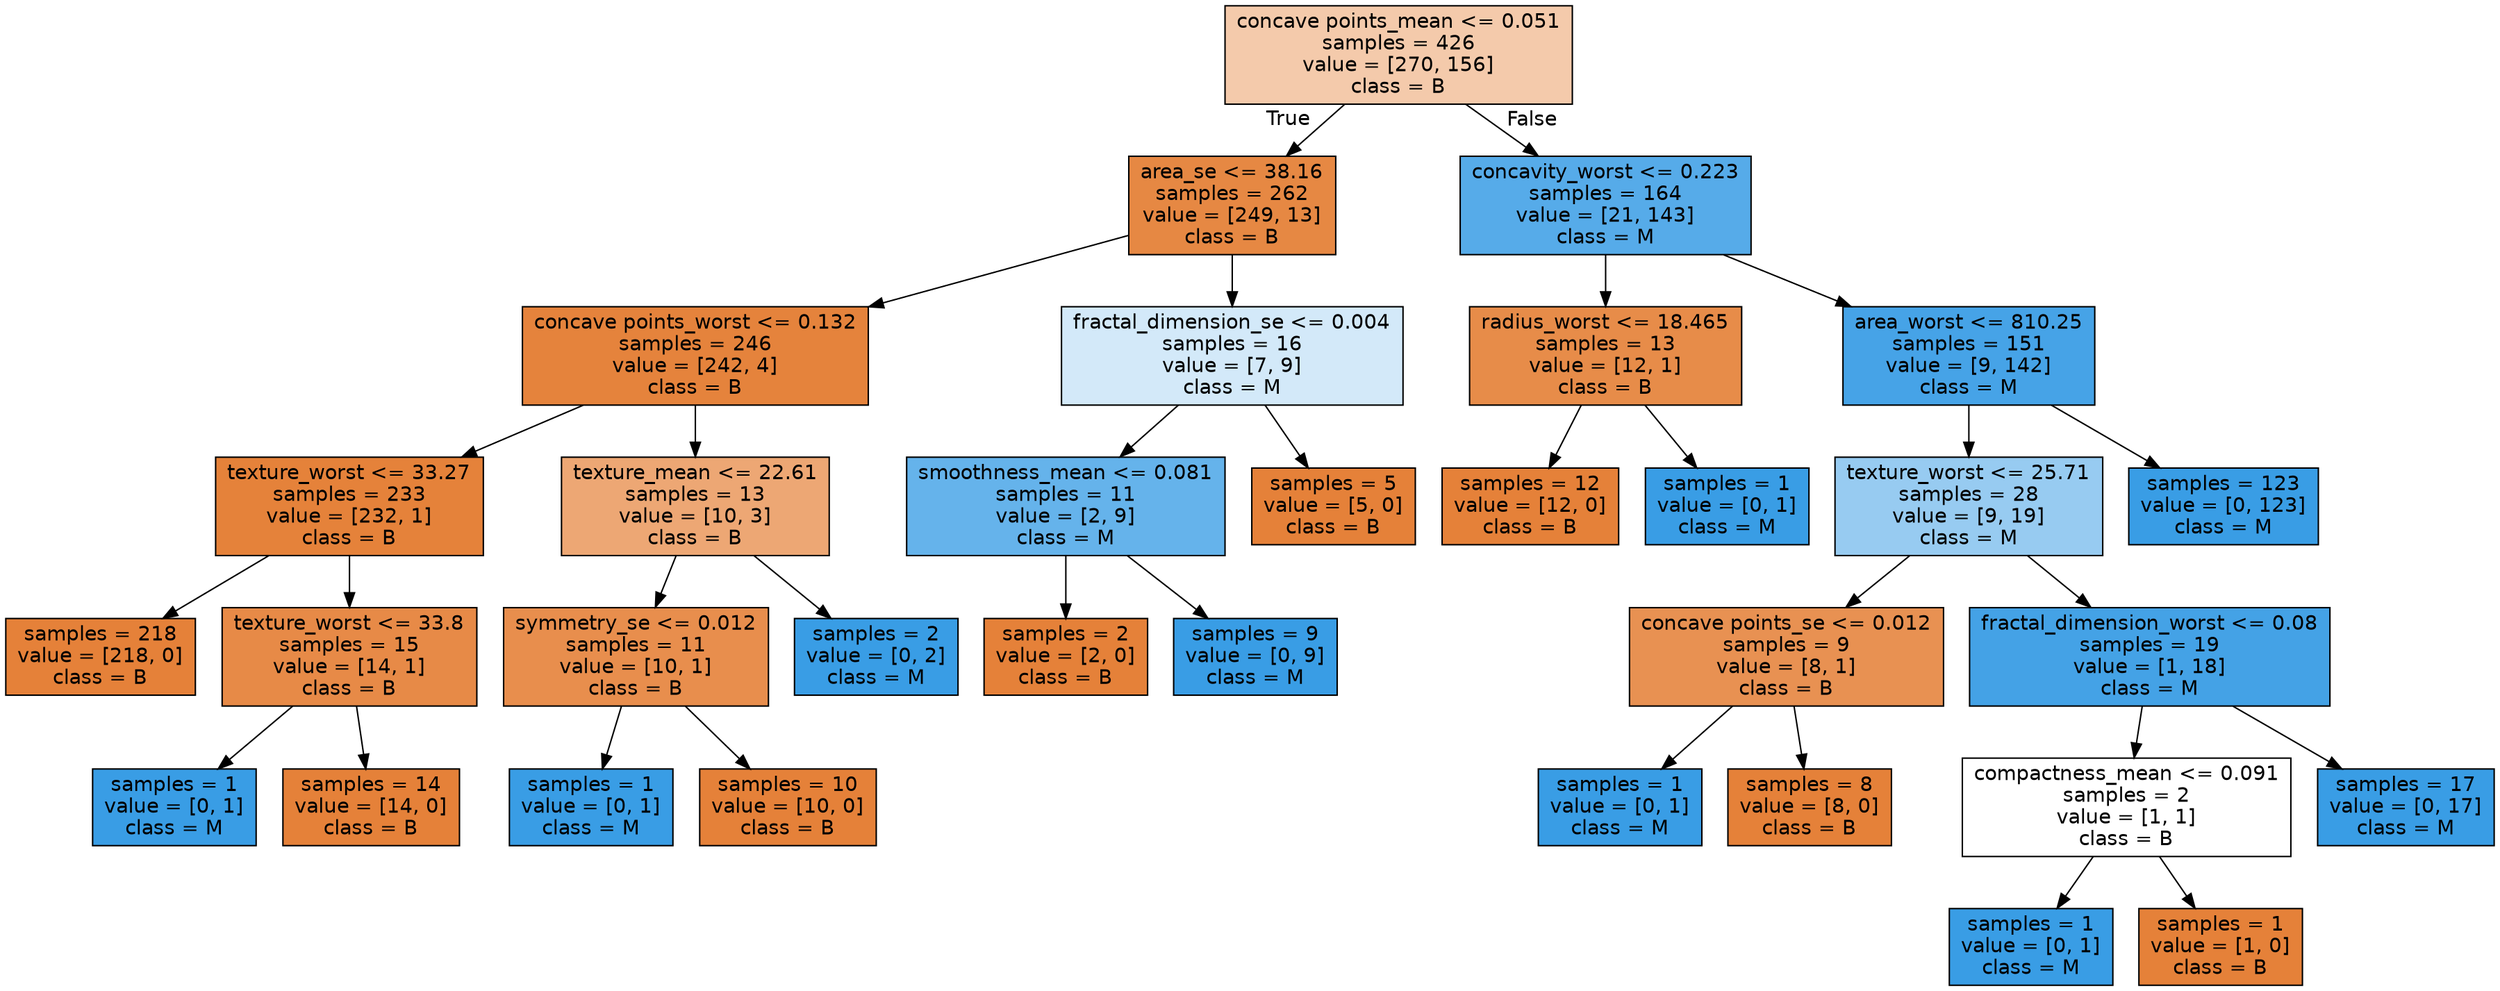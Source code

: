 digraph Tree {
node [shape=box, style="filled", color="black", fontname="helvetica"] ;
edge [fontname="helvetica"] ;
0 [label="concave points_mean <= 0.051\nsamples = 426\nvalue = [270, 156]\nclass = B", fillcolor="#f4caab"] ;
1 [label="area_se <= 38.16\nsamples = 262\nvalue = [249, 13]\nclass = B", fillcolor="#e68843"] ;
0 -> 1 [labeldistance=2.5, labelangle=45, headlabel="True"] ;
2 [label="concave points_worst <= 0.132\nsamples = 246\nvalue = [242, 4]\nclass = B", fillcolor="#e5833c"] ;
1 -> 2 ;
3 [label="texture_worst <= 33.27\nsamples = 233\nvalue = [232, 1]\nclass = B", fillcolor="#e5823a"] ;
2 -> 3 ;
4 [label="samples = 218\nvalue = [218, 0]\nclass = B", fillcolor="#e58139"] ;
3 -> 4 ;
5 [label="texture_worst <= 33.8\nsamples = 15\nvalue = [14, 1]\nclass = B", fillcolor="#e78a47"] ;
3 -> 5 ;
6 [label="samples = 1\nvalue = [0, 1]\nclass = M", fillcolor="#399de5"] ;
5 -> 6 ;
7 [label="samples = 14\nvalue = [14, 0]\nclass = B", fillcolor="#e58139"] ;
5 -> 7 ;
8 [label="texture_mean <= 22.61\nsamples = 13\nvalue = [10, 3]\nclass = B", fillcolor="#eda774"] ;
2 -> 8 ;
9 [label="symmetry_se <= 0.012\nsamples = 11\nvalue = [10, 1]\nclass = B", fillcolor="#e88e4d"] ;
8 -> 9 ;
10 [label="samples = 1\nvalue = [0, 1]\nclass = M", fillcolor="#399de5"] ;
9 -> 10 ;
11 [label="samples = 10\nvalue = [10, 0]\nclass = B", fillcolor="#e58139"] ;
9 -> 11 ;
12 [label="samples = 2\nvalue = [0, 2]\nclass = M", fillcolor="#399de5"] ;
8 -> 12 ;
13 [label="fractal_dimension_se <= 0.004\nsamples = 16\nvalue = [7, 9]\nclass = M", fillcolor="#d3e9f9"] ;
1 -> 13 ;
14 [label="smoothness_mean <= 0.081\nsamples = 11\nvalue = [2, 9]\nclass = M", fillcolor="#65b3eb"] ;
13 -> 14 ;
15 [label="samples = 2\nvalue = [2, 0]\nclass = B", fillcolor="#e58139"] ;
14 -> 15 ;
16 [label="samples = 9\nvalue = [0, 9]\nclass = M", fillcolor="#399de5"] ;
14 -> 16 ;
17 [label="samples = 5\nvalue = [5, 0]\nclass = B", fillcolor="#e58139"] ;
13 -> 17 ;
18 [label="concavity_worst <= 0.223\nsamples = 164\nvalue = [21, 143]\nclass = M", fillcolor="#56abe9"] ;
0 -> 18 [labeldistance=2.5, labelangle=-45, headlabel="False"] ;
19 [label="radius_worst <= 18.465\nsamples = 13\nvalue = [12, 1]\nclass = B", fillcolor="#e78c49"] ;
18 -> 19 ;
20 [label="samples = 12\nvalue = [12, 0]\nclass = B", fillcolor="#e58139"] ;
19 -> 20 ;
21 [label="samples = 1\nvalue = [0, 1]\nclass = M", fillcolor="#399de5"] ;
19 -> 21 ;
22 [label="area_worst <= 810.25\nsamples = 151\nvalue = [9, 142]\nclass = M", fillcolor="#46a3e7"] ;
18 -> 22 ;
23 [label="texture_worst <= 25.71\nsamples = 28\nvalue = [9, 19]\nclass = M", fillcolor="#97cbf1"] ;
22 -> 23 ;
24 [label="concave points_se <= 0.012\nsamples = 9\nvalue = [8, 1]\nclass = B", fillcolor="#e89152"] ;
23 -> 24 ;
25 [label="samples = 1\nvalue = [0, 1]\nclass = M", fillcolor="#399de5"] ;
24 -> 25 ;
26 [label="samples = 8\nvalue = [8, 0]\nclass = B", fillcolor="#e58139"] ;
24 -> 26 ;
27 [label="fractal_dimension_worst <= 0.08\nsamples = 19\nvalue = [1, 18]\nclass = M", fillcolor="#44a2e6"] ;
23 -> 27 ;
28 [label="compactness_mean <= 0.091\nsamples = 2\nvalue = [1, 1]\nclass = B", fillcolor="#ffffff"] ;
27 -> 28 ;
29 [label="samples = 1\nvalue = [0, 1]\nclass = M", fillcolor="#399de5"] ;
28 -> 29 ;
30 [label="samples = 1\nvalue = [1, 0]\nclass = B", fillcolor="#e58139"] ;
28 -> 30 ;
31 [label="samples = 17\nvalue = [0, 17]\nclass = M", fillcolor="#399de5"] ;
27 -> 31 ;
32 [label="samples = 123\nvalue = [0, 123]\nclass = M", fillcolor="#399de5"] ;
22 -> 32 ;
}